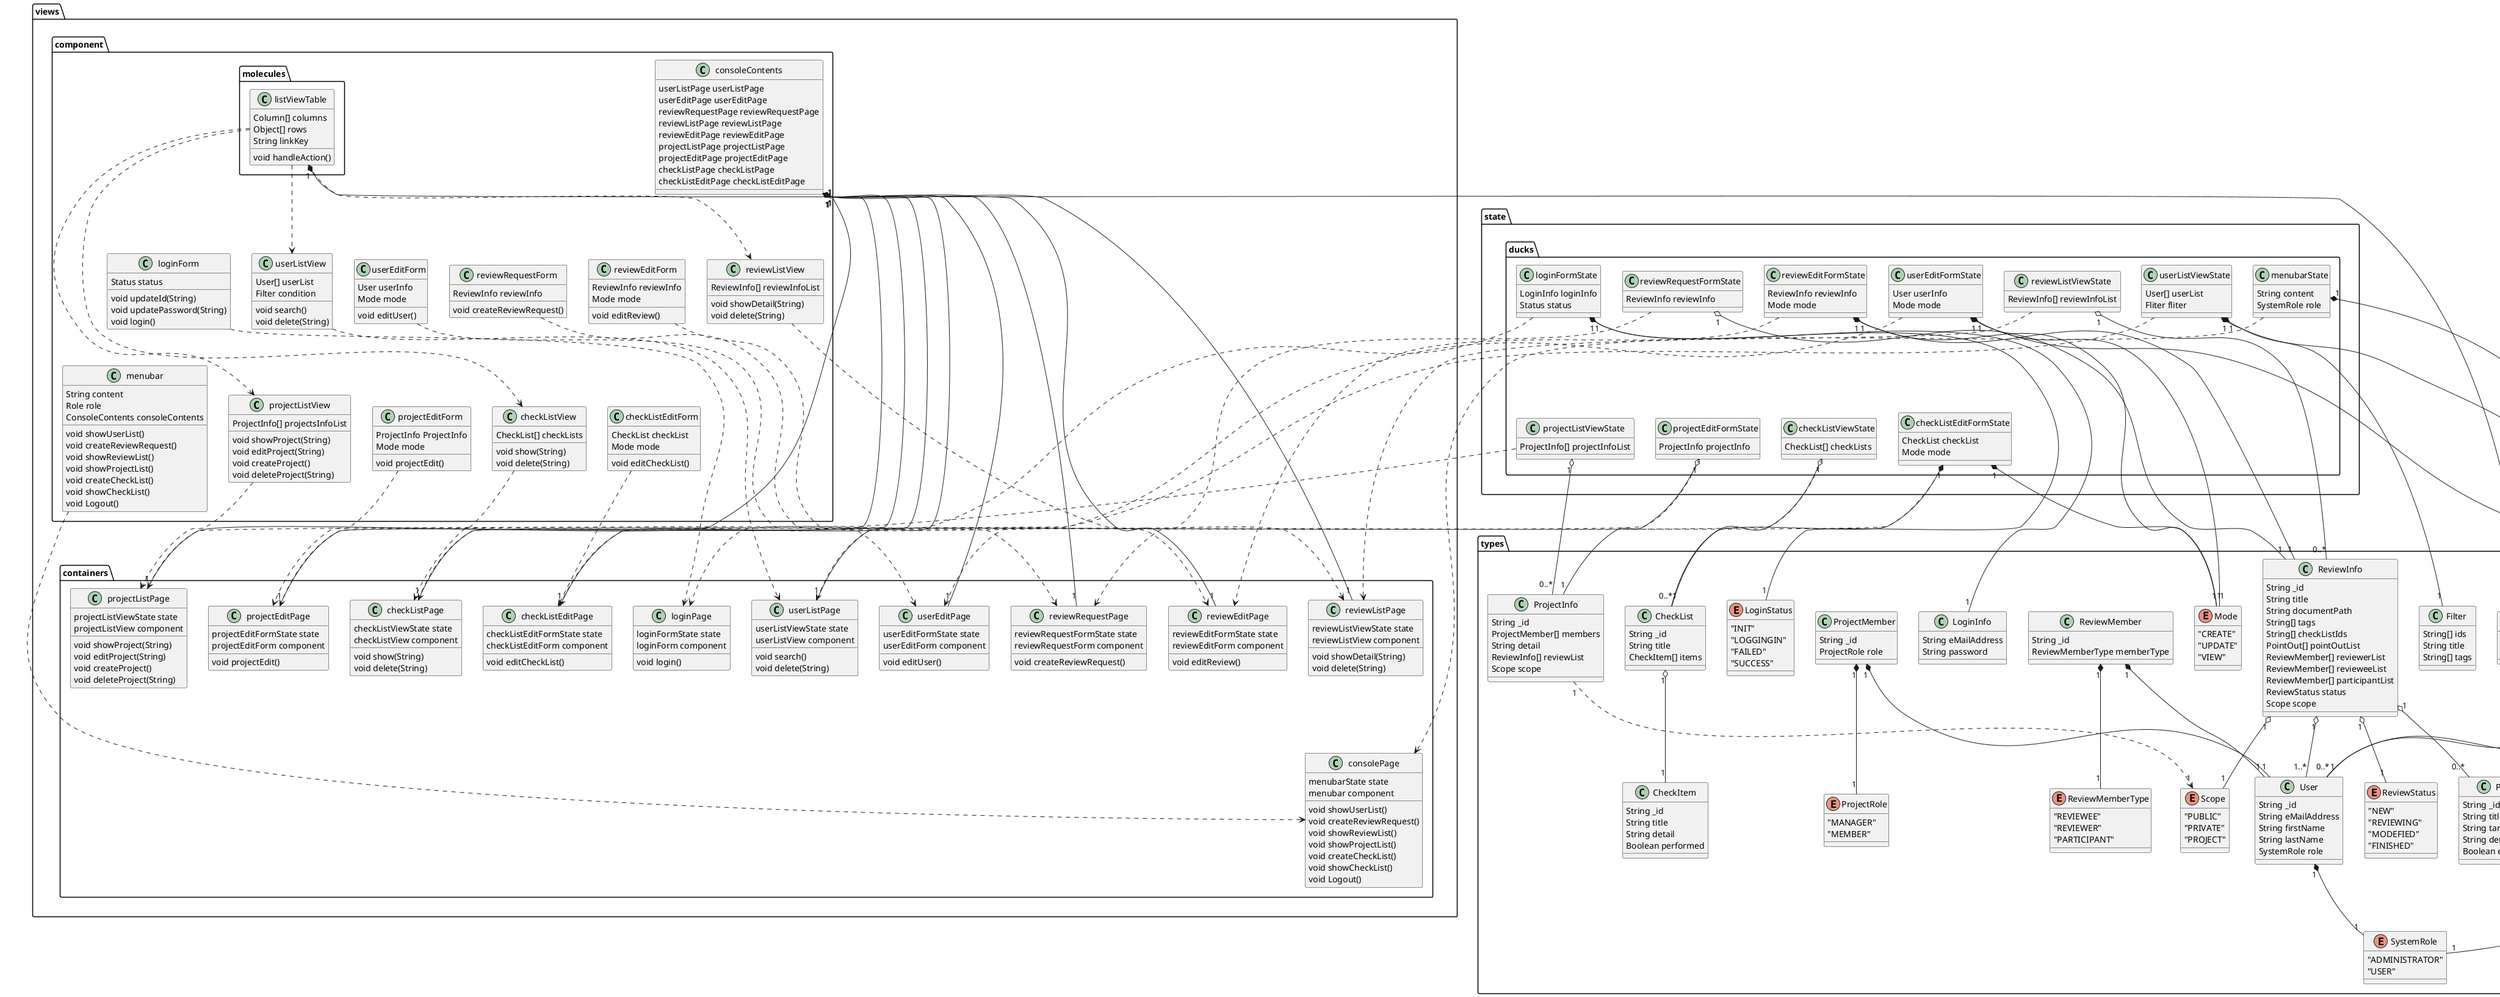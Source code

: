 @startuml

' ##クラス定義 - view##
package views {
    package component {
        class loginForm {
            Status status

            void updateId(String)
            void updatePassword(String)
            void login()
        }

        class userListView {
            User[] userList
            Filter condition

            void search()
            void delete(String)
        }

        class userEditForm {
            User userInfo
            Mode mode

            void editUser()
        }

        class reviewRequestForm {
            ReviewInfo reviewInfo

            void createReviewRequest()
        }

        class reviewListView {
            ReviewInfo[] reviewInfoList

            void showDetail(String)
            void delete(String)
        }

        class reviewEditForm {
            ReviewInfo reviewInfo
            Mode mode

            void editReview()
        }

        class projectListView {
            ProjectInfo[] projectsInfoList

            void showProject(String)
            void editProject(String)
            void createProject()
            void deleteProject(String)
        }

        class projectEditForm {
            ProjectInfo ProjectInfo
            Mode mode

            void projectEdit()
        }

        class checkListView {
            CheckList[] checkLists

            void show(String)
            void delete(String)
        }

        class checkListEditForm {
            CheckList checkList
            Mode mode

            void editCheckList()
        }

        class menubar {
            String content
            Role role
            ConsoleContents consoleContents

            void showUserList()
            void createReviewRequest()
            void showReviewList()
            void showProjectList()
            void createCheckList()
            void showCheckList()
            void Logout()
        }

        class consoleContents {
            userListPage userListPage
            userEditPage userEditPage
            reviewRequestPage reviewRequestPage
            reviewListPage reviewListPage
            reviewEditPage reviewEditPage
            projectListPage projectListPage
            projectEditPage projectEditPage
            checkListPage checkListPage
            checkListEditPage checkListEditPage
        }

        ' 共通化した部品
        package molecules {
            class listViewTable {
                Column[] columns
                Object[] rows
                String linkKey
                
                void handleAction()
            }
        }
    }

    package containers {
        class loginPage {
            loginFormState state
            loginForm component

            void login()
        }

        class userListPage {
            userListViewState state
            userListView component

            void search()
            void delete(String)
        }

        class userEditPage {
            userEditFormState state
            userEditForm component

            void editUser()
        }

        class reviewRequestPage {
            reviewRequestFormState state
            reviewRequestForm component

            void createReviewRequest()
        }

        class reviewListPage {
            reviewListViewState state
            reviewListView component

            void showDetail(String)
            void delete(String)
        }

        class reviewEditPage {
            reviewEditFormState state
            reviewEditForm component

            void editReview()
        }

        class projectListPage {
            projectListViewState state
            projectListView component

            void showProject(String)
            void editProject(String)
            void createProject()
            void deleteProject(String)
        }

        class projectEditPage {
            projectEditFormState state
            projectEditForm component

            void projectEdit()
        }

        class checkListPage {
            checkListViewState state
            checkListView component

            void show(String)
            void delete(String)
        }

        class checkListEditPage {
            checkListEditFormState state
            checkListEditForm component

            void editCheckList()
        }

        class consolePage {
            menubarState state
            menubar component

            void showUserList()
            void createReviewRequest()
            void showReviewList()
            void showProjectList()
            void createCheckList()
            void showCheckList()
            void Logout()
        }
    }
}

' ##クラス定義 - duck's##
package state {
    package ducks {
        class loginFormState {
            LoginInfo loginInfo
            Status status
        }

        class userListViewState {
            User[] userList
            Fliter fliter
        }

        class userEditFormState {
            User userInfo
            Mode mode
        }

        class reviewRequestFormState {
            ReviewInfo reviewInfo
        }

        class reviewListViewState {
            ReviewInfo[] reviewInfoList
        }

        class reviewEditFormState {
            ReviewInfo reviewInfo
            Mode mode
        }

        class projectListViewState {
            ProjectInfo[] projectInfoList
        }

        class projectEditFormState {
            ProjectInfo projectInfo
        }

        class checkListViewState {
            CheckList[] checkLists
        }

        class checkListEditFormState {
            CheckList checkList
            Mode mode
        }

        class menubarState {
            String content
            SystemRole role
        }
    }
}

package types {
    enum LoginStatus {
        "INIT"
        "LOGGINGIN"
        "FAILED"
        "SUCCESS"
    }

    class LoginInfo {
        String eMailAddress
        String password
    }

    enum SystemRole {
        "ADMINISTRATOR"
        "USER"
    }

    enum ProjectRole {
        "MANAGER"
        "MEMBER"
    }

    class User {
        String _id
        String eMailAddress
        String firstName
        String lastName
        SystemRole role
    }

    class Filter {
        String[] ids
        String title
        String[] tags
    }

    enum Mode {
        "CREATE"
        "UPDATE"
        "VIEW"
    }

    enum Scope {
        "PUBLIC"
        "PRIVATE"
        "PROJECT"
    }

    enum ReviewStatus {
        "NEW"
        "REVIEWING"
        "MODEFIED"
        "FINISHED"
    }

    enum ReviewMemberType {
        "REVIEWEE"
        "REVIEWER"
        "PARTICIPANT"
    }

    class PointOut {
        String _id
        String title
        String targetPosition
        String detail
        Boolean expand
    }

    class ReviewMember {
        String _id
        ReviewMemberType memberType
    }

    class ReviewInfo {
        String _id
        String title
        String documentPath
        String[] tags
        String[] checkListIds
        PointOut[] pointOutList
        ReviewMember[] reviewerList
        ReviewMember[] revieweeList
        ReviewMember[] participantList
        ReviewStatus status
        Scope scope
    }

    class ProjectMember {
        String _id
        ProjectRole role
    }

    class ProjectInfo {
        String _id
        ProjectMember[] members
        String detail
        ReviewInfo[] reviewList
        Scope scope
    }

    class CheckItem {
        String _id
        String title
        String detail
        Boolean performed
    }

    class CheckList {
        String _id
        String title
        CheckItem[] items
    }

    class Column {
        String _id
        String name
    }
}

' ##クラス相互関係##
' ##型定義クラス相互関係##
CheckList "1" o-- "1" CheckItem

User "1" *-- "1" SystemRole

ProjectMember "1" *-- "1" User
ProjectMember "1" *-- "1" ProjectRole

ReviewInfo "1" o-- "0..*" PointOut
ReviewInfo "1" o-- "1..*" User
ReviewInfo "1" o-- "1" ReviewStatus
ReviewInfo "1" o-- "1" Scope

ProjectInfo "1" ..> "1" Scope

ReviewMember "1" *-- "1" User
ReviewMember "1" *-- "1" ReviewMemberType

' ##型 - React State 相関関係##
loginFormState "1" *-- "1" LoginInfo
loginFormState "1" *-- "1" LoginStatus

userListViewState "1" *-- "0..*" User
userListViewState "1" *-- "1" Filter

userEditFormState "1" *-- "1" User
userEditFormState "1" *-- "1" Mode

reviewRequestFormState "1" o-- "1" ReviewInfo

reviewListViewState "1" o-- "0..*" ReviewInfo

reviewEditFormState "1" *-- "1" ReviewInfo
reviewEditFormState "1" *-- "1" Mode

projectListViewState "1" o-- "0..*" ProjectInfo

projectEditFormState "1" o-- "1" ProjectInfo

checkListViewState "1" o-- "0..*" CheckList

checkListEditFormState "1" *-- "1" CheckList
checkListEditFormState "1" *-- "1" Mode

menubarState "1" *-- "1" SystemRole

listViewTable "1" *-- "0..*" Column

' ##コンポーネント - 共通部品相関関係 ##
listViewTable ..> userListView
listViewTable ..> reviewListView
listViewTable ..> projectListView
listViewTable ..> checkListView

' ##コンテナ - コンポーネント相関関係##
loginForm ..> loginPage
userListView ..> userListPage
userEditForm ..> userEditPage
reviewRequestForm ..> reviewRequestPage
reviewListView ..> reviewListPage
reviewEditForm ..> reviewEditPage
projectListView ..> projectListPage
projectEditForm ..> projectEditPage
checkListView ..> checkListPage
checkListEditForm ..> checkListEditPage
menubar ..> consolePage

consoleContents "1" *-- "1" userListPage
consoleContents "1" *-- "1" userEditPage
consoleContents "1" *-- "1" reviewRequestPage
consoleContents "1" *-- "1" reviewListPage
consoleContents "1" *-- "1" reviewEditPage
consoleContents "1" *-- "1" projectListPage
consoleContents "1" *-- "1" projectEditPage
consoleContents "1" *-- "1" checkListPage
consoleContents "1" *-- "1" checkListEditPage

' ##コンテナ - React State 相関関係##
loginFormState ..> loginPage
userListViewState ..> userListPage
userEditFormState ..> userEditPage
reviewRequestFormState ..> reviewRequestPage
reviewListViewState ..> reviewListPage
reviewEditFormState ..> reviewEditPage
projectListViewState ..> projectListPage
projectEditFormState ..> projectEditPage
checkListViewState ..> checkListPage
checkListEditFormState ..> checkListEditPage
menubarState ..> consolePage

' ##レイアウト##
' ## パッケージの位置 ##
views -[hidden]down- state

' ## コンポーネント同士の位置 ##
loginForm -[hidden]right- userListView
userListView -[hidden]right- userEditForm
userEditForm -[hidden]right- reviewRequestForm
reviewRequestForm -[hidden]right- reviewListView
reviewListView -[hidden]right- reviewEditForm
reviewEditForm -[hidden]down- projectListView
projectListView -[hidden]right- projectEditForm
projectEditForm -[hidden]right- checkListView
checkListView -[hidden]right- checkListEditForm
checkListEditForm -[hidden]right- menubar

' ## コンテナ同士の位置
loginPage -[hidden]right- userListPage
userListPage -[hidden]right- userEditPage
userEditPage -[hidden]right- reviewRequestPage
reviewRequestPage -[hidden]right- reviewListPage
reviewListPage -[hidden]right- reviewEditPage
reviewEditPage -[hidden]right- projectListPage
projectListPage -[hidden]right- projectEditPage
projectEditPage -[hidden]right- checkListPage
checkListPage -[hidden]right- checkListEditPage
reviewListPage -[hidden]down- consolePage

' ## コンテナとコンポーネントの位置 ##
loginForm -[hidden]down- loginPage
userListView -[hidden]down- userListPage
userEditForm -[hidden]down- userEditPage
reviewRequestForm -[hidden]down- reviewRequestPage
reviewListView -[hidden]down- reviewListPage
reviewEditForm -[hidden]down- reviewEditPage
projectListView -[hidden]down- projectListPage
projectEditForm -[hidden]down- projectEditPage
checkListView -[hidden]down- checkListPage
checkListEditForm -[hidden]down- checkListEditPage

' ## React State同士の位置 ##
loginFormState -[hidden]right- userListViewState
userListViewState -[hidden]right- userEditFormState
userEditFormState -[hidden]right- reviewRequestFormState
reviewRequestFormState -[hidden]right- reviewListViewState
reviewListViewState -[hidden]right- reviewEditFormState
reviewEditFormState -[hidden]down- projectListViewState
projectListViewState -[hidden]right- projectEditFormState
projectEditFormState -[hidden]right- checkListViewState
checkListViewState -[hidden]right- checkListEditFormState

@enduml

